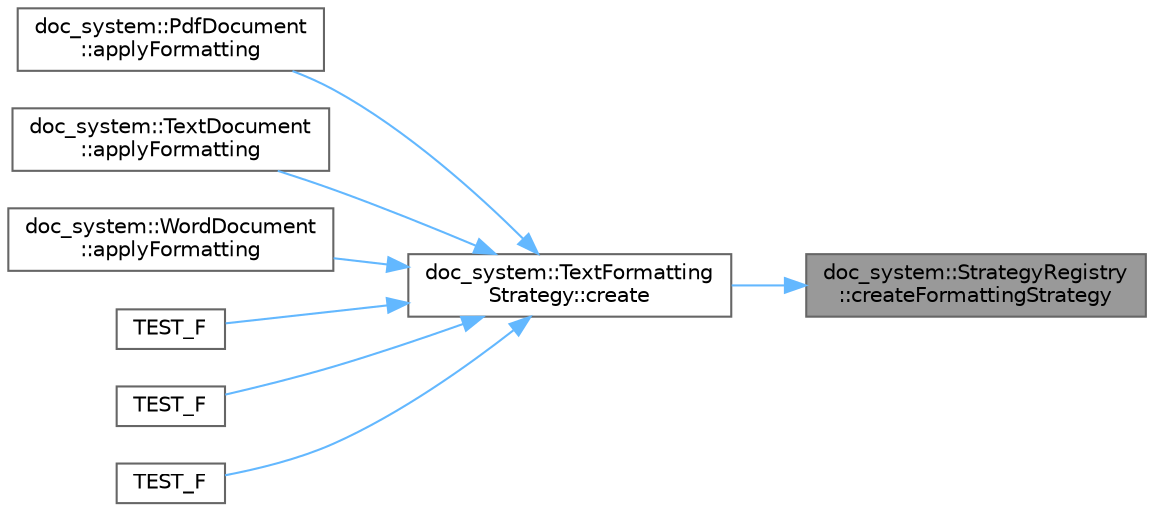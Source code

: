 digraph "doc_system::StrategyRegistry::createFormattingStrategy"
{
 // INTERACTIVE_SVG=YES
 // LATEX_PDF_SIZE
  bgcolor="transparent";
  edge [fontname=Helvetica,fontsize=10,labelfontname=Helvetica,labelfontsize=10];
  node [fontname=Helvetica,fontsize=10,shape=box,height=0.2,width=0.4];
  rankdir="RL";
  Node1 [id="Node000001",label="doc_system::StrategyRegistry\l::createFormattingStrategy",height=0.2,width=0.4,color="gray40", fillcolor="grey60", style="filled", fontcolor="black",tooltip=" "];
  Node1 -> Node2 [id="edge1_Node000001_Node000002",dir="back",color="steelblue1",style="solid",tooltip=" "];
  Node2 [id="Node000002",label="doc_system::TextFormatting\lStrategy::create",height=0.2,width=0.4,color="grey40", fillcolor="white", style="filled",URL="$classdoc__system_1_1_text_formatting_strategy.html#a91efd62b630d8a4cac97f68ca7253638",tooltip=" "];
  Node2 -> Node3 [id="edge2_Node000002_Node000003",dir="back",color="steelblue1",style="solid",tooltip=" "];
  Node3 [id="Node000003",label="doc_system::PdfDocument\l::applyFormatting",height=0.2,width=0.4,color="grey40", fillcolor="white", style="filled",URL="$classdoc__system_1_1_pdf_document.html#a82df61df47d0f8fab5581d50c8503ad2",tooltip=" "];
  Node2 -> Node4 [id="edge3_Node000002_Node000004",dir="back",color="steelblue1",style="solid",tooltip=" "];
  Node4 [id="Node000004",label="doc_system::TextDocument\l::applyFormatting",height=0.2,width=0.4,color="grey40", fillcolor="white", style="filled",URL="$classdoc__system_1_1_text_document.html#ab9d738ed959ccf2d65234397507fd6d6",tooltip=" "];
  Node2 -> Node5 [id="edge4_Node000002_Node000005",dir="back",color="steelblue1",style="solid",tooltip=" "];
  Node5 [id="Node000005",label="doc_system::WordDocument\l::applyFormatting",height=0.2,width=0.4,color="grey40", fillcolor="white", style="filled",URL="$classdoc__system_1_1_word_document.html#acf1c6133dca37169172325a22bbfc5f7",tooltip=" "];
  Node2 -> Node6 [id="edge5_Node000002_Node000006",dir="back",color="steelblue1",style="solid",tooltip=" "];
  Node6 [id="Node000006",label="TEST_F",height=0.2,width=0.4,color="grey40", fillcolor="white", style="filled",URL="$test__strategy_8cpp.html#afaa8f5a3b815ecc16535603196199bfb",tooltip=" "];
  Node2 -> Node7 [id="edge6_Node000002_Node000007",dir="back",color="steelblue1",style="solid",tooltip=" "];
  Node7 [id="Node000007",label="TEST_F",height=0.2,width=0.4,color="grey40", fillcolor="white", style="filled",URL="$test__strategy_8cpp.html#ab3ce6ca5878a5fa3342cef30e6af74b6",tooltip=" "];
  Node2 -> Node8 [id="edge7_Node000002_Node000008",dir="back",color="steelblue1",style="solid",tooltip=" "];
  Node8 [id="Node000008",label="TEST_F",height=0.2,width=0.4,color="grey40", fillcolor="white", style="filled",URL="$test__strategy_8cpp.html#a4d33ac428d2ddd93bc88b13982e88fde",tooltip=" "];
}
